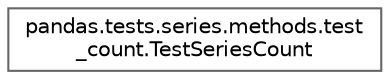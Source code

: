 digraph "Graphical Class Hierarchy"
{
 // LATEX_PDF_SIZE
  bgcolor="transparent";
  edge [fontname=Helvetica,fontsize=10,labelfontname=Helvetica,labelfontsize=10];
  node [fontname=Helvetica,fontsize=10,shape=box,height=0.2,width=0.4];
  rankdir="LR";
  Node0 [id="Node000000",label="pandas.tests.series.methods.test\l_count.TestSeriesCount",height=0.2,width=0.4,color="grey40", fillcolor="white", style="filled",URL="$d3/d4f/classpandas_1_1tests_1_1series_1_1methods_1_1test__count_1_1TestSeriesCount.html",tooltip=" "];
}
